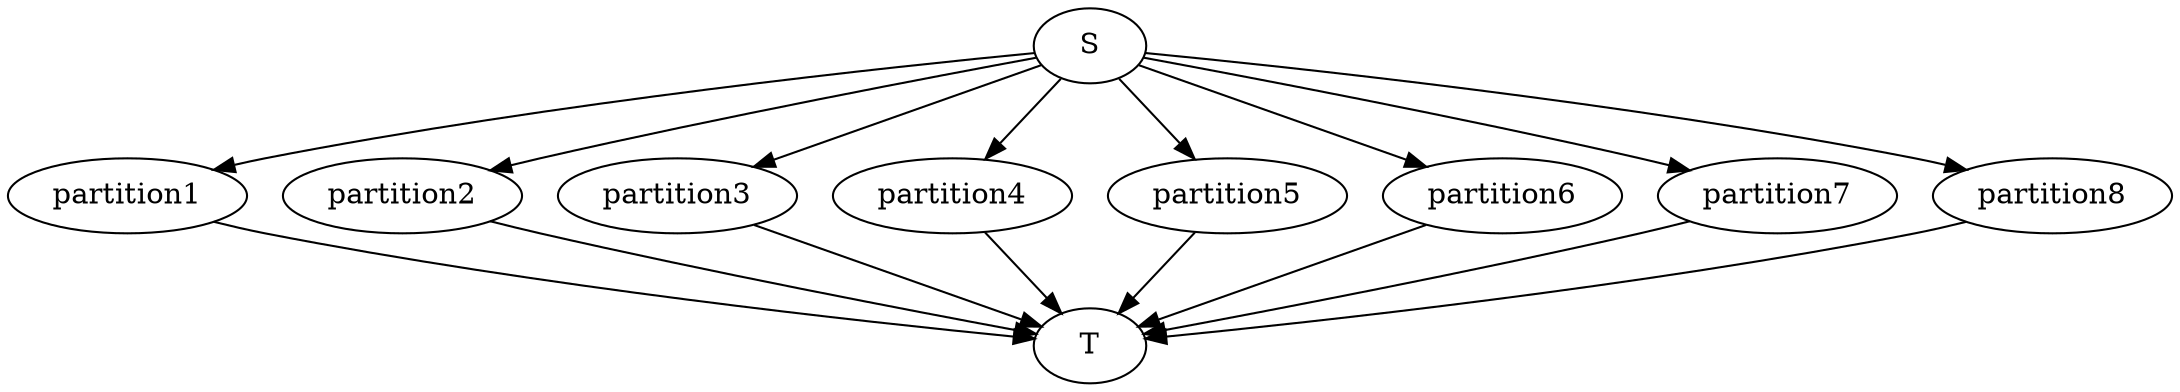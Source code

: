 digraph Taskflow {
p0x563dc6ae1020[label="S" ];
p0x563dc6ae1020 -> p0x563dc6ae1460;
p0x563dc6ae1020 -> p0x563dc6ae1570;
p0x563dc6ae1020 -> p0x563dc6ae1680;
p0x563dc6ae1020 -> p0x563dc6ae1790;
p0x563dc6ae1020 -> p0x563dc6ae18a0;
p0x563dc6ae1020 -> p0x563dc6ae19b0;
p0x563dc6ae1020 -> p0x563dc6ae1ac0;
p0x563dc6ae1020 -> p0x563dc6ae1bd0;
p0x563dc6ae0f10[label="T" ];
p0x563dc6ae1460[label="partition1" ];
p0x563dc6ae1460 -> p0x563dc6ae0f10;
p0x563dc6ae1570[label="partition2" ];
p0x563dc6ae1570 -> p0x563dc6ae0f10;
p0x563dc6ae1680[label="partition3" ];
p0x563dc6ae1680 -> p0x563dc6ae0f10;
p0x563dc6ae1790[label="partition4" ];
p0x563dc6ae1790 -> p0x563dc6ae0f10;
p0x563dc6ae18a0[label="partition5" ];
p0x563dc6ae18a0 -> p0x563dc6ae0f10;
p0x563dc6ae19b0[label="partition6" ];
p0x563dc6ae19b0 -> p0x563dc6ae0f10;
p0x563dc6ae1ac0[label="partition7" ];
p0x563dc6ae1ac0 -> p0x563dc6ae0f10;
p0x563dc6ae1bd0[label="partition8" ];
p0x563dc6ae1bd0 -> p0x563dc6ae0f10;

}
